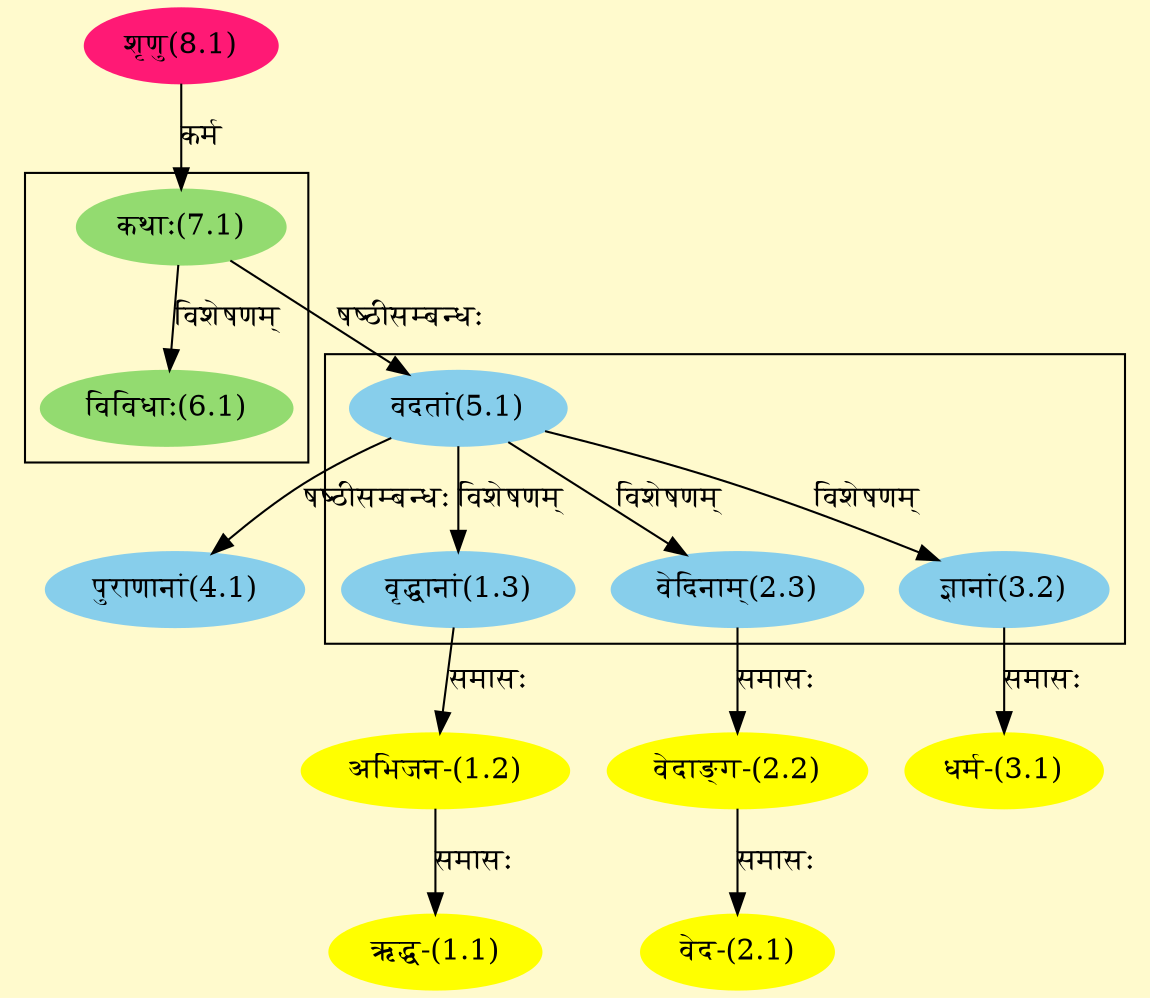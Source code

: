 digraph G{
rankdir=BT;
 compound=true;
 bgcolor="lemonchiffon1";

subgraph cluster_1{
Node1_3 [style=filled, color="#87CEEB" label = "वृद्धानां(1.3)"]
Node5_1 [style=filled, color="#87CEEB" label = "वदतां(5.1)"]
Node2_3 [style=filled, color="#87CEEB" label = "वेदिनाम्(2.3)"]
Node3_2 [style=filled, color="#87CEEB" label = "ज्ञानां(3.2)"]

}

subgraph cluster_2{
Node6_1 [style=filled, color="#93DB70" label = "विविधाः(6.1)"]
Node7_1 [style=filled, color="#93DB70" label = "कथाः(7.1)"]

}
Node1_1 [style=filled, color="#FFFF00" label = "ऋद्ध-(1.1)"]
Node1_2 [style=filled, color="#FFFF00" label = "अभिजन-(1.2)"]
Node1_3 [style=filled, color="#87CEEB" label = "वृद्धानां(1.3)"]
Node2_1 [style=filled, color="#FFFF00" label = "वेद-(2.1)"]
Node2_2 [style=filled, color="#FFFF00" label = "वेदाङ्ग-(2.2)"]
Node2_3 [style=filled, color="#87CEEB" label = "वेदिनाम्(2.3)"]
Node3_1 [style=filled, color="#FFFF00" label = "धर्म-(3.1)"]
Node3_2 [style=filled, color="#87CEEB" label = "ज्ञानां(3.2)"]
Node4_1 [style=filled, color="#87CEEB" label = "पुराणानां(4.1)"]
Node5_1 [style=filled, color="#87CEEB" label = "वदतां(5.1)"]
Node7_1 [style=filled, color="#93DB70" label = "कथाः(7.1)"]
Node8_1 [style=filled, color="#FF1975" label = "शृणु(8.1)"]
/* Start of Relations section */

Node1_1 -> Node1_2 [  label="समासः"  dir="back" ]
Node1_2 -> Node1_3 [  label="समासः"  dir="back" ]
Node1_3 -> Node5_1 [  label="विशेषणम्"  dir="back" ]
Node2_1 -> Node2_2 [  label="समासः"  dir="back" ]
Node2_2 -> Node2_3 [  label="समासः"  dir="back" ]
Node2_3 -> Node5_1 [  label="विशेषणम्"  dir="back" ]
Node3_1 -> Node3_2 [  label="समासः"  dir="back" ]
Node3_2 -> Node5_1 [  label="विशेषणम्"  dir="back" ]
Node4_1 -> Node5_1 [  label="षष्ठीसम्बन्धः"  dir="back" ]
Node5_1 -> Node7_1 [  label="षष्ठीसम्बन्धः"  dir="back" ]
Node6_1 -> Node7_1 [  label="विशेषणम्"  dir="back" ]
Node7_1 -> Node8_1 [  label="कर्म"  dir="back" ]
}
